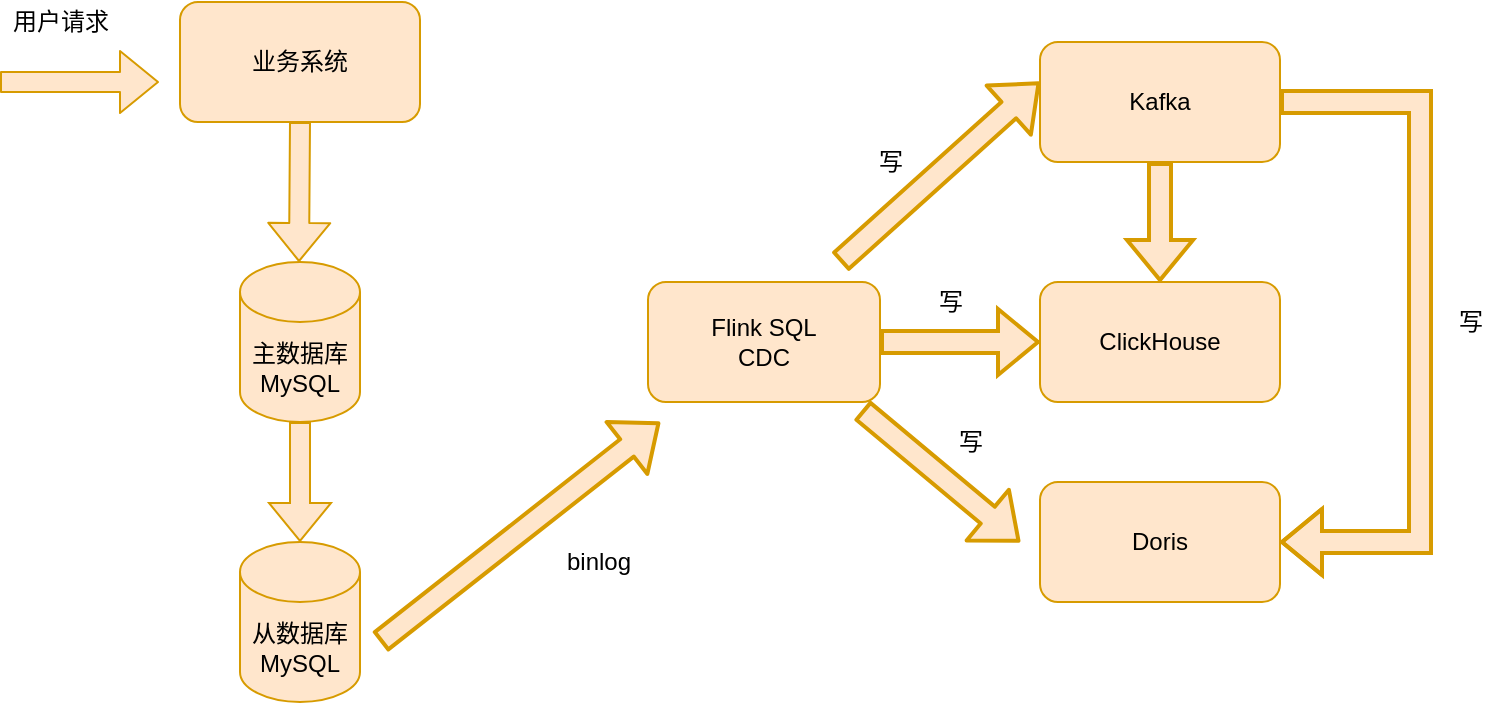 <mxfile version="14.6.6" type="github">
  <diagram id="V3EbOqdWZuiMHqJ26SXN" name="第 1 页">
    <mxGraphModel dx="1426" dy="719" grid="1" gridSize="10" guides="1" tooltips="1" connect="1" arrows="1" fold="1" page="1" pageScale="1" pageWidth="1169" pageHeight="1654" math="0" shadow="0">
      <root>
        <mxCell id="0" />
        <mxCell id="1" parent="0" />
        <mxCell id="h345J-r8i5o6uSTDHPps-1" value="业务系统" style="rounded=1;whiteSpace=wrap;html=1;fillColor=#ffe6cc;strokeColor=#d79b00;" vertex="1" parent="1">
          <mxGeometry x="120" y="60" width="120" height="60" as="geometry" />
        </mxCell>
        <mxCell id="h345J-r8i5o6uSTDHPps-5" value="" style="edgeStyle=orthogonalEdgeStyle;shape=flexArrow;rounded=0;orthogonalLoop=1;jettySize=auto;html=1;strokeWidth=1;fillColor=#ffe6cc;strokeColor=#d79b00;" edge="1" parent="1" source="h345J-r8i5o6uSTDHPps-2" target="h345J-r8i5o6uSTDHPps-3">
          <mxGeometry relative="1" as="geometry" />
        </mxCell>
        <mxCell id="h345J-r8i5o6uSTDHPps-2" value="主数据库MySQL&lt;br&gt;" style="shape=cylinder3;whiteSpace=wrap;html=1;boundedLbl=1;backgroundOutline=1;size=15;fillColor=#ffe6cc;strokeColor=#d79b00;" vertex="1" parent="1">
          <mxGeometry x="150" y="190" width="60" height="80" as="geometry" />
        </mxCell>
        <mxCell id="h345J-r8i5o6uSTDHPps-3" value="从数据库MySQL" style="shape=cylinder3;whiteSpace=wrap;html=1;boundedLbl=1;backgroundOutline=1;size=15;fillColor=#ffe6cc;strokeColor=#d79b00;" vertex="1" parent="1">
          <mxGeometry x="150" y="330" width="60" height="80" as="geometry" />
        </mxCell>
        <mxCell id="h345J-r8i5o6uSTDHPps-4" value="" style="shape=flexArrow;endArrow=classic;html=1;strokeWidth=1;fillColor=#ffe6cc;strokeColor=#d79b00;" edge="1" parent="1">
          <mxGeometry width="50" height="50" relative="1" as="geometry">
            <mxPoint x="180" y="120" as="sourcePoint" />
            <mxPoint x="179.5" y="190" as="targetPoint" />
          </mxGeometry>
        </mxCell>
        <mxCell id="h345J-r8i5o6uSTDHPps-14" value="" style="edgeStyle=orthogonalEdgeStyle;shape=flexArrow;rounded=0;orthogonalLoop=1;jettySize=auto;html=1;strokeWidth=2;fillColor=#ffe6cc;strokeColor=#d79b00;" edge="1" parent="1" source="h345J-r8i5o6uSTDHPps-6" target="h345J-r8i5o6uSTDHPps-11">
          <mxGeometry relative="1" as="geometry" />
        </mxCell>
        <mxCell id="h345J-r8i5o6uSTDHPps-6" value="Flink SQL&lt;br&gt;CDC" style="rounded=1;whiteSpace=wrap;html=1;fillColor=#ffe6cc;strokeColor=#d79b00;" vertex="1" parent="1">
          <mxGeometry x="354" y="200" width="116" height="60" as="geometry" />
        </mxCell>
        <mxCell id="h345J-r8i5o6uSTDHPps-8" value="" style="shape=flexArrow;endArrow=classic;html=1;strokeWidth=2;fillColor=#ffe6cc;strokeColor=#d79b00;" edge="1" parent="1">
          <mxGeometry width="50" height="50" relative="1" as="geometry">
            <mxPoint x="220" y="380" as="sourcePoint" />
            <mxPoint x="360" y="270" as="targetPoint" />
          </mxGeometry>
        </mxCell>
        <mxCell id="h345J-r8i5o6uSTDHPps-9" value="binlog" style="text;html=1;align=center;verticalAlign=middle;resizable=0;points=[];autosize=1;strokeColor=none;" vertex="1" parent="1">
          <mxGeometry x="304" y="330" width="50" height="20" as="geometry" />
        </mxCell>
        <mxCell id="h345J-r8i5o6uSTDHPps-17" value="" style="edgeStyle=orthogonalEdgeStyle;shape=flexArrow;rounded=0;orthogonalLoop=1;jettySize=auto;html=1;strokeWidth=2;fillColor=#ffe6cc;strokeColor=#d79b00;" edge="1" parent="1" source="h345J-r8i5o6uSTDHPps-10" target="h345J-r8i5o6uSTDHPps-11">
          <mxGeometry relative="1" as="geometry" />
        </mxCell>
        <mxCell id="h345J-r8i5o6uSTDHPps-22" style="edgeStyle=orthogonalEdgeStyle;shape=flexArrow;rounded=0;orthogonalLoop=1;jettySize=auto;html=1;strokeWidth=2;entryX=1;entryY=0.5;entryDx=0;entryDy=0;fillColor=#ffe6cc;strokeColor=#d79b00;" edge="1" parent="1" source="h345J-r8i5o6uSTDHPps-10" target="h345J-r8i5o6uSTDHPps-12">
          <mxGeometry relative="1" as="geometry">
            <mxPoint x="740" y="340" as="targetPoint" />
            <Array as="points">
              <mxPoint x="740" y="110" />
              <mxPoint x="740" y="330" />
            </Array>
          </mxGeometry>
        </mxCell>
        <mxCell id="h345J-r8i5o6uSTDHPps-10" value="Kafka" style="rounded=1;whiteSpace=wrap;html=1;fillColor=#ffe6cc;strokeColor=#d79b00;" vertex="1" parent="1">
          <mxGeometry x="550" y="80" width="120" height="60" as="geometry" />
        </mxCell>
        <mxCell id="h345J-r8i5o6uSTDHPps-11" value="ClickHouse" style="rounded=1;whiteSpace=wrap;html=1;fillColor=#ffe6cc;strokeColor=#d79b00;" vertex="1" parent="1">
          <mxGeometry x="550" y="200" width="120" height="60" as="geometry" />
        </mxCell>
        <mxCell id="h345J-r8i5o6uSTDHPps-12" value="Doris" style="rounded=1;whiteSpace=wrap;html=1;fillColor=#ffe6cc;strokeColor=#d79b00;" vertex="1" parent="1">
          <mxGeometry x="550" y="300" width="120" height="60" as="geometry" />
        </mxCell>
        <mxCell id="h345J-r8i5o6uSTDHPps-13" value="" style="shape=flexArrow;endArrow=classic;html=1;strokeWidth=2;fillColor=#ffe6cc;strokeColor=#d79b00;" edge="1" parent="1">
          <mxGeometry width="50" height="50" relative="1" as="geometry">
            <mxPoint x="450" y="190" as="sourcePoint" />
            <mxPoint x="550" y="100" as="targetPoint" />
          </mxGeometry>
        </mxCell>
        <mxCell id="h345J-r8i5o6uSTDHPps-16" value="" style="shape=flexArrow;endArrow=classic;html=1;strokeWidth=2;fillColor=#ffe6cc;strokeColor=#d79b00;exitX=0.922;exitY=1.067;exitDx=0;exitDy=0;exitPerimeter=0;" edge="1" parent="1" source="h345J-r8i5o6uSTDHPps-6">
          <mxGeometry width="50" height="50" relative="1" as="geometry">
            <mxPoint x="460" y="200" as="sourcePoint" />
            <mxPoint x="540" y="330" as="targetPoint" />
          </mxGeometry>
        </mxCell>
        <mxCell id="h345J-r8i5o6uSTDHPps-18" value="写" style="text;html=1;align=center;verticalAlign=middle;resizable=0;points=[];autosize=1;strokeColor=none;" vertex="1" parent="1">
          <mxGeometry x="500" y="270" width="30" height="20" as="geometry" />
        </mxCell>
        <mxCell id="h345J-r8i5o6uSTDHPps-19" value="写" style="text;html=1;align=center;verticalAlign=middle;resizable=0;points=[];autosize=1;strokeColor=none;" vertex="1" parent="1">
          <mxGeometry x="490" y="200" width="30" height="20" as="geometry" />
        </mxCell>
        <mxCell id="h345J-r8i5o6uSTDHPps-21" value="写" style="text;html=1;align=center;verticalAlign=middle;resizable=0;points=[];autosize=1;strokeColor=none;" vertex="1" parent="1">
          <mxGeometry x="460" y="130" width="30" height="20" as="geometry" />
        </mxCell>
        <mxCell id="h345J-r8i5o6uSTDHPps-23" value="写" style="text;html=1;align=center;verticalAlign=middle;resizable=0;points=[];autosize=1;strokeColor=none;" vertex="1" parent="1">
          <mxGeometry x="750" y="210" width="30" height="20" as="geometry" />
        </mxCell>
        <mxCell id="h345J-r8i5o6uSTDHPps-24" value="" style="shape=flexArrow;endArrow=classic;html=1;strokeWidth=1;fillColor=#ffe6cc;strokeColor=#d79b00;" edge="1" parent="1">
          <mxGeometry width="50" height="50" relative="1" as="geometry">
            <mxPoint x="30" y="100" as="sourcePoint" />
            <mxPoint x="109.5" y="100" as="targetPoint" />
          </mxGeometry>
        </mxCell>
        <mxCell id="h345J-r8i5o6uSTDHPps-25" value="用户请求" style="text;html=1;align=center;verticalAlign=middle;resizable=0;points=[];autosize=1;strokeColor=none;" vertex="1" parent="1">
          <mxGeometry x="30" y="60" width="60" height="20" as="geometry" />
        </mxCell>
      </root>
    </mxGraphModel>
  </diagram>
</mxfile>
